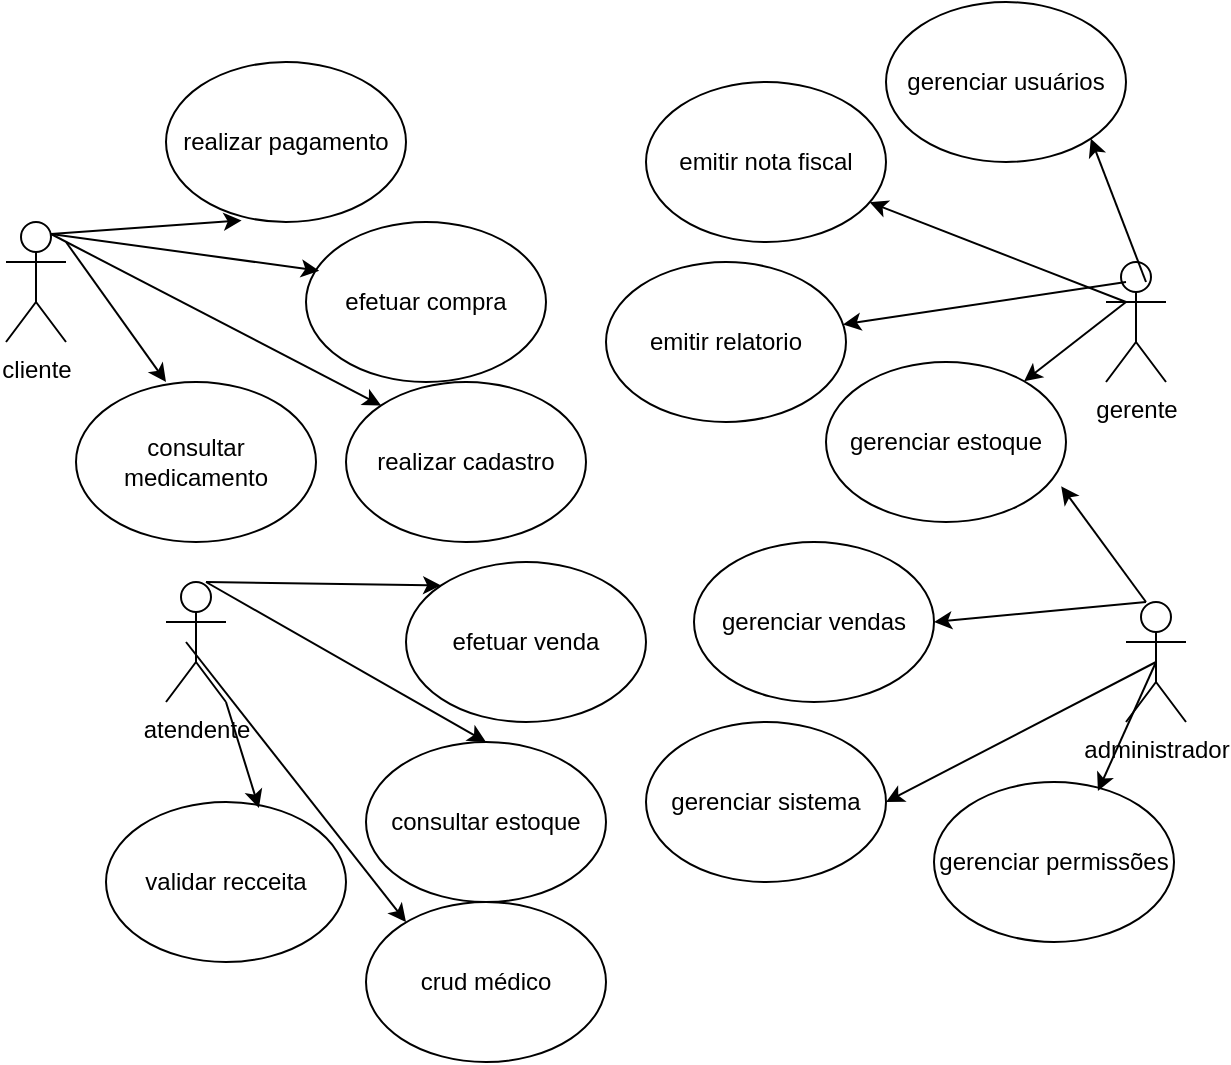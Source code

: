 <mxfile version="26.1.1" pages="2">
  <diagram name="Página-1" id="wROxsZGVEmlXnHqlSQ6z">
    <mxGraphModel dx="1035" dy="1710" grid="1" gridSize="10" guides="1" tooltips="1" connect="1" arrows="1" fold="1" page="1" pageScale="1" pageWidth="827" pageHeight="1169" math="0" shadow="0">
      <root>
        <mxCell id="0" />
        <mxCell id="1" parent="0" />
        <mxCell id="Ynb8AT1KF-mLKlfd4uaw-1" value="administrador" style="shape=umlActor;verticalLabelPosition=bottom;verticalAlign=top;html=1;outlineConnect=0;" vertex="1" parent="1">
          <mxGeometry x="630" y="290" width="30" height="60" as="geometry" />
        </mxCell>
        <mxCell id="Ynb8AT1KF-mLKlfd4uaw-2" value="gerente" style="shape=umlActor;verticalLabelPosition=bottom;verticalAlign=top;html=1;outlineConnect=0;" vertex="1" parent="1">
          <mxGeometry x="620" y="120" width="30" height="60" as="geometry" />
        </mxCell>
        <mxCell id="Ynb8AT1KF-mLKlfd4uaw-3" value="atendente" style="shape=umlActor;verticalLabelPosition=bottom;verticalAlign=top;html=1;outlineConnect=0;" vertex="1" parent="1">
          <mxGeometry x="150" y="280" width="30" height="60" as="geometry" />
        </mxCell>
        <mxCell id="Ynb8AT1KF-mLKlfd4uaw-4" value="cliente" style="shape=umlActor;verticalLabelPosition=bottom;verticalAlign=top;html=1;outlineConnect=0;" vertex="1" parent="1">
          <mxGeometry x="70" y="100" width="30" height="60" as="geometry" />
        </mxCell>
        <mxCell id="Ynb8AT1KF-mLKlfd4uaw-7" value="realizar cadastro" style="ellipse;whiteSpace=wrap;html=1;" vertex="1" parent="1">
          <mxGeometry x="240" y="180" width="120" height="80" as="geometry" />
        </mxCell>
        <mxCell id="Ynb8AT1KF-mLKlfd4uaw-8" value="realizar pagamento" style="ellipse;whiteSpace=wrap;html=1;" vertex="1" parent="1">
          <mxGeometry x="150" y="20" width="120" height="80" as="geometry" />
        </mxCell>
        <mxCell id="Ynb8AT1KF-mLKlfd4uaw-9" value="consultar estoque" style="ellipse;whiteSpace=wrap;html=1;" vertex="1" parent="1">
          <mxGeometry x="250" y="360" width="120" height="80" as="geometry" />
        </mxCell>
        <mxCell id="Ynb8AT1KF-mLKlfd4uaw-10" value="efetuar compra" style="ellipse;whiteSpace=wrap;html=1;" vertex="1" parent="1">
          <mxGeometry x="220" y="100" width="120" height="80" as="geometry" />
        </mxCell>
        <mxCell id="Ynb8AT1KF-mLKlfd4uaw-11" value="efetuar venda" style="ellipse;whiteSpace=wrap;html=1;" vertex="1" parent="1">
          <mxGeometry x="270" y="270" width="120" height="80" as="geometry" />
        </mxCell>
        <mxCell id="Ynb8AT1KF-mLKlfd4uaw-12" value="emitir nota fiscal" style="ellipse;whiteSpace=wrap;html=1;" vertex="1" parent="1">
          <mxGeometry x="390" y="30" width="120" height="80" as="geometry" />
        </mxCell>
        <mxCell id="Ynb8AT1KF-mLKlfd4uaw-13" value="gerenciar estoque" style="ellipse;whiteSpace=wrap;html=1;" vertex="1" parent="1">
          <mxGeometry x="480" y="170" width="120" height="80" as="geometry" />
        </mxCell>
        <mxCell id="Ynb8AT1KF-mLKlfd4uaw-14" value="gerenciar vendas" style="ellipse;whiteSpace=wrap;html=1;" vertex="1" parent="1">
          <mxGeometry x="414" y="260" width="120" height="80" as="geometry" />
        </mxCell>
        <mxCell id="Ynb8AT1KF-mLKlfd4uaw-15" value="emitir relatorio" style="ellipse;whiteSpace=wrap;html=1;" vertex="1" parent="1">
          <mxGeometry x="370" y="120" width="120" height="80" as="geometry" />
        </mxCell>
        <mxCell id="Ynb8AT1KF-mLKlfd4uaw-16" value="gerenciar usuários" style="ellipse;whiteSpace=wrap;html=1;" vertex="1" parent="1">
          <mxGeometry x="510" y="-10" width="120" height="80" as="geometry" />
        </mxCell>
        <mxCell id="Ynb8AT1KF-mLKlfd4uaw-17" value="gerenciar sistema" style="ellipse;whiteSpace=wrap;html=1;" vertex="1" parent="1">
          <mxGeometry x="390" y="350" width="120" height="80" as="geometry" />
        </mxCell>
        <mxCell id="Ynb8AT1KF-mLKlfd4uaw-18" value="gerenciar permissões" style="ellipse;whiteSpace=wrap;html=1;" vertex="1" parent="1">
          <mxGeometry x="534" y="380" width="120" height="80" as="geometry" />
        </mxCell>
        <mxCell id="Ynb8AT1KF-mLKlfd4uaw-21" value="" style="endArrow=classic;html=1;rounded=0;entryX=0.315;entryY=0.99;entryDx=0;entryDy=0;entryPerimeter=0;exitX=0.75;exitY=0.1;exitDx=0;exitDy=0;exitPerimeter=0;" edge="1" parent="1" source="Ynb8AT1KF-mLKlfd4uaw-4" target="Ynb8AT1KF-mLKlfd4uaw-8">
          <mxGeometry width="50" height="50" relative="1" as="geometry">
            <mxPoint x="160" y="120" as="sourcePoint" />
            <mxPoint x="210" y="70" as="targetPoint" />
          </mxGeometry>
        </mxCell>
        <mxCell id="Ynb8AT1KF-mLKlfd4uaw-24" value="" style="endArrow=classic;html=1;rounded=0;entryX=0.055;entryY=0.305;entryDx=0;entryDy=0;entryPerimeter=0;exitX=0.75;exitY=0.1;exitDx=0;exitDy=0;exitPerimeter=0;" edge="1" parent="1" source="Ynb8AT1KF-mLKlfd4uaw-4" target="Ynb8AT1KF-mLKlfd4uaw-10">
          <mxGeometry width="50" height="50" relative="1" as="geometry">
            <mxPoint x="160" y="120" as="sourcePoint" />
            <mxPoint x="210" y="70" as="targetPoint" />
          </mxGeometry>
        </mxCell>
        <mxCell id="Ynb8AT1KF-mLKlfd4uaw-25" value="" style="endArrow=classic;html=1;rounded=0;entryX=0;entryY=0;entryDx=0;entryDy=0;exitX=0.75;exitY=0.1;exitDx=0;exitDy=0;exitPerimeter=0;" edge="1" parent="1" source="Ynb8AT1KF-mLKlfd4uaw-4" target="Ynb8AT1KF-mLKlfd4uaw-7">
          <mxGeometry width="50" height="50" relative="1" as="geometry">
            <mxPoint x="160" y="120" as="sourcePoint" />
            <mxPoint x="210" y="70" as="targetPoint" />
          </mxGeometry>
        </mxCell>
        <mxCell id="Ynb8AT1KF-mLKlfd4uaw-28" value="" style="endArrow=classic;html=1;rounded=0;entryX=0;entryY=0;entryDx=0;entryDy=0;" edge="1" parent="1" target="Ynb8AT1KF-mLKlfd4uaw-11">
          <mxGeometry width="50" height="50" relative="1" as="geometry">
            <mxPoint x="170" y="280" as="sourcePoint" />
            <mxPoint x="220" y="230" as="targetPoint" />
          </mxGeometry>
        </mxCell>
        <mxCell id="Ynb8AT1KF-mLKlfd4uaw-30" value="" style="endArrow=classic;html=1;rounded=0;entryX=0.5;entryY=0;entryDx=0;entryDy=0;" edge="1" parent="1" target="Ynb8AT1KF-mLKlfd4uaw-9">
          <mxGeometry width="50" height="50" relative="1" as="geometry">
            <mxPoint x="170" y="280" as="sourcePoint" />
            <mxPoint x="220" y="230" as="targetPoint" />
          </mxGeometry>
        </mxCell>
        <mxCell id="Ynb8AT1KF-mLKlfd4uaw-32" value="" style="endArrow=classic;html=1;rounded=0;entryX=1;entryY=1;entryDx=0;entryDy=0;" edge="1" parent="1" target="Ynb8AT1KF-mLKlfd4uaw-16">
          <mxGeometry width="50" height="50" relative="1" as="geometry">
            <mxPoint x="640" y="130" as="sourcePoint" />
            <mxPoint x="690" y="80" as="targetPoint" />
          </mxGeometry>
        </mxCell>
        <mxCell id="Ynb8AT1KF-mLKlfd4uaw-33" value="" style="endArrow=classic;html=1;rounded=0;" edge="1" parent="1" target="Ynb8AT1KF-mLKlfd4uaw-12">
          <mxGeometry width="50" height="50" relative="1" as="geometry">
            <mxPoint x="630" y="140" as="sourcePoint" />
            <mxPoint x="680" y="90" as="targetPoint" />
          </mxGeometry>
        </mxCell>
        <mxCell id="Ynb8AT1KF-mLKlfd4uaw-34" value="" style="endArrow=classic;html=1;rounded=0;" edge="1" parent="1" target="Ynb8AT1KF-mLKlfd4uaw-15">
          <mxGeometry width="50" height="50" relative="1" as="geometry">
            <mxPoint x="630" y="130" as="sourcePoint" />
            <mxPoint x="680" y="80" as="targetPoint" />
          </mxGeometry>
        </mxCell>
        <mxCell id="Ynb8AT1KF-mLKlfd4uaw-35" value="" style="endArrow=classic;html=1;rounded=0;" edge="1" parent="1" target="Ynb8AT1KF-mLKlfd4uaw-13">
          <mxGeometry width="50" height="50" relative="1" as="geometry">
            <mxPoint x="630" y="140" as="sourcePoint" />
            <mxPoint x="680" y="90" as="targetPoint" />
          </mxGeometry>
        </mxCell>
        <mxCell id="Ynb8AT1KF-mLKlfd4uaw-36" value="" style="endArrow=classic;html=1;rounded=0;entryX=0.98;entryY=0.777;entryDx=0;entryDy=0;entryPerimeter=0;" edge="1" parent="1" target="Ynb8AT1KF-mLKlfd4uaw-13">
          <mxGeometry width="50" height="50" relative="1" as="geometry">
            <mxPoint x="640" y="290" as="sourcePoint" />
            <mxPoint x="690" y="240" as="targetPoint" />
          </mxGeometry>
        </mxCell>
        <mxCell id="Ynb8AT1KF-mLKlfd4uaw-37" value="" style="endArrow=classic;html=1;rounded=0;entryX=1;entryY=0.5;entryDx=0;entryDy=0;" edge="1" parent="1" target="Ynb8AT1KF-mLKlfd4uaw-14">
          <mxGeometry width="50" height="50" relative="1" as="geometry">
            <mxPoint x="640" y="290" as="sourcePoint" />
            <mxPoint x="690" y="240" as="targetPoint" />
          </mxGeometry>
        </mxCell>
        <mxCell id="Ynb8AT1KF-mLKlfd4uaw-38" value="" style="endArrow=classic;html=1;rounded=0;entryX=1;entryY=0.5;entryDx=0;entryDy=0;exitX=0.5;exitY=0.5;exitDx=0;exitDy=0;exitPerimeter=0;" edge="1" parent="1" source="Ynb8AT1KF-mLKlfd4uaw-1" target="Ynb8AT1KF-mLKlfd4uaw-17">
          <mxGeometry width="50" height="50" relative="1" as="geometry">
            <mxPoint x="645" y="269.289" as="sourcePoint" />
            <mxPoint x="645" y="219.289" as="targetPoint" />
          </mxGeometry>
        </mxCell>
        <mxCell id="Ynb8AT1KF-mLKlfd4uaw-39" value="" style="endArrow=classic;html=1;rounded=0;entryX=0.683;entryY=0.057;entryDx=0;entryDy=0;entryPerimeter=0;exitX=0.5;exitY=0.5;exitDx=0;exitDy=0;exitPerimeter=0;" edge="1" parent="1" source="Ynb8AT1KF-mLKlfd4uaw-1" target="Ynb8AT1KF-mLKlfd4uaw-18">
          <mxGeometry width="50" height="50" relative="1" as="geometry">
            <mxPoint x="640" y="330" as="sourcePoint" />
            <mxPoint x="690" y="280" as="targetPoint" />
          </mxGeometry>
        </mxCell>
        <mxCell id="Ynb8AT1KF-mLKlfd4uaw-40" value="validar recceita" style="ellipse;whiteSpace=wrap;html=1;" vertex="1" parent="1">
          <mxGeometry x="120" y="390" width="120" height="80" as="geometry" />
        </mxCell>
        <mxCell id="Ynb8AT1KF-mLKlfd4uaw-41" value="" style="endArrow=classic;html=1;rounded=0;entryX=0.637;entryY=0.037;entryDx=0;entryDy=0;entryPerimeter=0;" edge="1" parent="1" target="Ynb8AT1KF-mLKlfd4uaw-40">
          <mxGeometry width="50" height="50" relative="1" as="geometry">
            <mxPoint x="180" y="340" as="sourcePoint" />
            <mxPoint x="230" y="290" as="targetPoint" />
          </mxGeometry>
        </mxCell>
        <mxCell id="sHaawA19XRVi5RQ8ZlLN-1" value="consultar medicamento" style="ellipse;whiteSpace=wrap;html=1;" vertex="1" parent="1">
          <mxGeometry x="105" y="180" width="120" height="80" as="geometry" />
        </mxCell>
        <mxCell id="sHaawA19XRVi5RQ8ZlLN-2" value="" style="endArrow=classic;html=1;rounded=0;" edge="1" parent="1">
          <mxGeometry width="50" height="50" relative="1" as="geometry">
            <mxPoint x="100" y="110" as="sourcePoint" />
            <mxPoint x="150" y="180" as="targetPoint" />
          </mxGeometry>
        </mxCell>
        <mxCell id="QTn3faf20NsbDTCO7akl-4" value="" style="endArrow=classic;html=1;rounded=0;" edge="1" parent="1">
          <mxGeometry width="50" height="50" relative="1" as="geometry">
            <mxPoint x="160" y="310" as="sourcePoint" />
            <mxPoint x="270" y="450" as="targetPoint" />
          </mxGeometry>
        </mxCell>
        <mxCell id="QTn3faf20NsbDTCO7akl-5" value="crud médico" style="ellipse;whiteSpace=wrap;html=1;" vertex="1" parent="1">
          <mxGeometry x="250" y="440" width="120" height="80" as="geometry" />
        </mxCell>
      </root>
    </mxGraphModel>
  </diagram>
  <diagram id="AFkSIBsID2ljgIRu77_d" name="Página-2">
    <mxGraphModel dx="1035" dy="541" grid="1" gridSize="10" guides="1" tooltips="1" connect="1" arrows="1" fold="1" page="1" pageScale="1" pageWidth="827" pageHeight="1169" math="0" shadow="0">
      <root>
        <mxCell id="0" />
        <mxCell id="1" parent="0" />
        <mxCell id="E3KpHw5BUl_x4fMCduPc-61" value="&lt;p style=&quot;margin:0px;margin-top:4px;text-align:center;&quot;&gt;&lt;b&gt;Cliente&lt;/b&gt;&lt;/p&gt;&lt;hr size=&quot;1&quot; style=&quot;border-style:solid;&quot;&gt;&lt;p style=&quot;margin:0px;margin-left:4px;&quot;&gt;+ realizarPagamento;int&lt;br&gt;&lt;br&gt;&lt;/p&gt;&lt;hr size=&quot;1&quot; style=&quot;border-style:solid;&quot;&gt;&lt;p style=&quot;margin:0px;margin-left:4px;&quot;&gt;&lt;br&gt;+ ComprarMedicamento():&lt;br&gt;&lt;br&gt;&lt;/p&gt;" style="verticalAlign=top;align=left;overflow=fill;html=1;whiteSpace=wrap;" vertex="1" parent="1">
          <mxGeometry x="50" y="70" width="160" height="110" as="geometry" />
        </mxCell>
        <mxCell id="E3KpHw5BUl_x4fMCduPc-62" value="&lt;p style=&quot;margin:0px;margin-top:4px;text-align:center;&quot;&gt;&lt;b&gt;farmácia&lt;/b&gt;&lt;/p&gt;&lt;hr size=&quot;1&quot; style=&quot;border-style:solid;&quot;&gt;&lt;p style=&quot;margin:0px;margin-left:4px;&quot;&gt;+ id: int&lt;br&gt;+ nome: string&lt;/p&gt;&lt;hr size=&quot;1&quot; style=&quot;border-style:solid;&quot;&gt;&lt;p style=&quot;margin:0px;margin-left:4px;&quot;&gt;+ enviarMedicamento():&lt;/p&gt;" style="verticalAlign=top;align=left;overflow=fill;html=1;whiteSpace=wrap;" vertex="1" parent="1">
          <mxGeometry x="280" y="390" width="160" height="90" as="geometry" />
        </mxCell>
        <mxCell id="E3KpHw5BUl_x4fMCduPc-63" value="&lt;p style=&quot;margin:0px;margin-top:4px;text-align:center;&quot;&gt;&lt;b&gt;Estoque&lt;/b&gt;&lt;/p&gt;&lt;hr size=&quot;1&quot; style=&quot;border-style:solid;&quot;&gt;&lt;p style=&quot;margin:0px;margin-left:4px;&quot;&gt;+ medicamentos: list&lt;br&gt;+ quantidade: int&lt;/p&gt;&lt;hr size=&quot;1&quot; style=&quot;border-style:solid;&quot;&gt;&lt;p style=&quot;margin:0px;margin-left:4px;&quot;&gt;&lt;br&gt;&lt;/p&gt;" style="verticalAlign=top;align=left;overflow=fill;html=1;whiteSpace=wrap;" vertex="1" parent="1">
          <mxGeometry x="460" y="80" width="160" height="65" as="geometry" />
        </mxCell>
        <mxCell id="E3KpHw5BUl_x4fMCduPc-64" value="&lt;p style=&quot;margin:0px;margin-top:4px;text-align:center;&quot;&gt;&lt;b&gt;Atendente&lt;/b&gt;&lt;/p&gt;&lt;hr size=&quot;1&quot; style=&quot;border-style:solid;&quot;&gt;&lt;p style=&quot;margin:0px;margin-left:4px;&quot;&gt;+ id: int&lt;br&gt;+ nome: string&lt;br&gt;+ endereço: string&lt;br&gt;+ email: string&lt;br&gt;+ receitaUsuário: byte&lt;/p&gt;&lt;hr size=&quot;1&quot; style=&quot;border-style:solid;&quot;&gt;&lt;p style=&quot;margin:0px;margin-left:4px;&quot;&gt;+ verificarReceita():&amp;nbsp;&lt;br&gt;+ consultarPendencias():&lt;br&gt;+ consultarEstoque():&lt;/p&gt;" style="verticalAlign=top;align=left;overflow=fill;html=1;whiteSpace=wrap;" vertex="1" parent="1">
          <mxGeometry x="480" y="328" width="160" height="180" as="geometry" />
        </mxCell>
        <mxCell id="E3KpHw5BUl_x4fMCduPc-65" value="&lt;p style=&quot;margin:0px;margin-top:4px;text-align:center;&quot;&gt;&lt;b&gt;Medicamento&lt;/b&gt;&lt;/p&gt;&lt;hr size=&quot;1&quot; style=&quot;border-style:solid;&quot;&gt;&lt;p style=&quot;margin:0px;margin-left:4px;&quot;&gt;+ id: int&lt;br&gt;+ nome: string&lt;br&gt;+ bula: string&lt;br&gt;+ quantidade: int&lt;br&gt;+ receitaUsuário: byte&lt;/p&gt;&lt;hr size=&quot;1&quot; style=&quot;border-style:solid;&quot;&gt;&lt;p style=&quot;margin:0px;margin-left:4px;&quot;&gt;&lt;br&gt;&lt;/p&gt;" style="verticalAlign=top;align=left;overflow=fill;html=1;whiteSpace=wrap;" vertex="1" parent="1">
          <mxGeometry x="270" y="80" width="160" height="110" as="geometry" />
        </mxCell>
        <mxCell id="P-1ofHcxla0r7KEcHBdb-1" value="compra" style="swimlane;fontStyle=1;align=center;verticalAlign=top;childLayout=stackLayout;horizontal=1;startSize=26;horizontalStack=0;resizeParent=1;resizeParentMax=0;resizeLast=0;collapsible=1;marginBottom=0;whiteSpace=wrap;html=1;" vertex="1" parent="1">
          <mxGeometry x="40" y="350" width="160" height="118" as="geometry" />
        </mxCell>
        <mxCell id="P-1ofHcxla0r7KEcHBdb-2" value="+ id: int&lt;br&gt;+ medicamento: string&lt;br&gt;+ quantidade: int&lt;br&gt;+ data: date&lt;br&gt;+ valor total: int" style="text;strokeColor=none;fillColor=none;align=left;verticalAlign=top;spacingLeft=4;spacingRight=4;overflow=hidden;rotatable=0;points=[[0,0.5],[1,0.5]];portConstraint=eastwest;whiteSpace=wrap;html=1;" vertex="1" parent="P-1ofHcxla0r7KEcHBdb-1">
          <mxGeometry y="26" width="160" height="84" as="geometry" />
        </mxCell>
        <mxCell id="P-1ofHcxla0r7KEcHBdb-3" value="" style="line;strokeWidth=1;fillColor=none;align=left;verticalAlign=middle;spacingTop=-1;spacingLeft=3;spacingRight=3;rotatable=0;labelPosition=right;points=[];portConstraint=eastwest;strokeColor=inherit;" vertex="1" parent="P-1ofHcxla0r7KEcHBdb-1">
          <mxGeometry y="110" width="160" height="8" as="geometry" />
        </mxCell>
        <mxCell id="P-1ofHcxla0r7KEcHBdb-5" value="pagamento" style="swimlane;fontStyle=1;align=center;verticalAlign=top;childLayout=stackLayout;horizontal=1;startSize=26;horizontalStack=0;resizeParent=1;resizeParentMax=0;resizeLast=0;collapsible=1;marginBottom=0;whiteSpace=wrap;html=1;" vertex="1" parent="1">
          <mxGeometry x="255" y="250" width="190" height="78" as="geometry" />
        </mxCell>
        <mxCell id="P-1ofHcxla0r7KEcHBdb-6" value="+ valor: int&lt;br&gt;+ formasDePagamento: string" style="text;strokeColor=none;fillColor=none;align=left;verticalAlign=top;spacingLeft=4;spacingRight=4;overflow=hidden;rotatable=0;points=[[0,0.5],[1,0.5]];portConstraint=eastwest;whiteSpace=wrap;html=1;" vertex="1" parent="P-1ofHcxla0r7KEcHBdb-5">
          <mxGeometry y="26" width="190" height="44" as="geometry" />
        </mxCell>
        <mxCell id="P-1ofHcxla0r7KEcHBdb-7" value="" style="line;strokeWidth=1;fillColor=none;align=left;verticalAlign=middle;spacingTop=-1;spacingLeft=3;spacingRight=3;rotatable=0;labelPosition=right;points=[];portConstraint=eastwest;strokeColor=inherit;" vertex="1" parent="P-1ofHcxla0r7KEcHBdb-5">
          <mxGeometry y="70" width="190" height="8" as="geometry" />
        </mxCell>
        <mxCell id="En65stmiZD58TwzZgk6E-1" value="&lt;p style=&quot;margin:0px;margin-top:4px;text-align:center;&quot;&gt;&lt;b&gt;Gerente&lt;/b&gt;&lt;/p&gt;&lt;hr size=&quot;1&quot; style=&quot;border-style:solid;&quot;&gt;&lt;p style=&quot;margin:0px;margin-left:4px;&quot;&gt;&lt;/p&gt;&lt;p style=&quot;margin:0px;margin-left:4px;&quot;&gt;+ gerenciarUsuário():&lt;br&gt;+ gerenciarEstoque():&lt;br&gt;+ emitirRelatório():&lt;br&gt;+ emitirNotaFiscal():&lt;br&gt;&lt;br&gt;&lt;/p&gt;" style="verticalAlign=top;align=left;overflow=fill;html=1;whiteSpace=wrap;" vertex="1" parent="1">
          <mxGeometry x="650" y="90" width="160" height="120" as="geometry" />
        </mxCell>
        <mxCell id="6_cP0PZ5g_mWI9k7SxUx-1" value="&lt;p style=&quot;margin:0px;margin-top:4px;text-align:center;&quot;&gt;&lt;b&gt;Administrador&lt;/b&gt;&lt;/p&gt;&lt;hr size=&quot;1&quot; style=&quot;border-style:solid;&quot;&gt;&lt;p style=&quot;margin:0px;margin-left:4px;&quot;&gt;+ gerenciarVendas():&lt;/p&gt;&lt;p style=&quot;margin:0px;margin-left:4px;&quot;&gt;+ gerenciarSistema():&lt;br&gt;+ gerenciarPermissões():&lt;/p&gt;" style="verticalAlign=top;align=left;overflow=fill;html=1;whiteSpace=wrap;" vertex="1" parent="1">
          <mxGeometry x="660" y="250" width="160" height="90" as="geometry" />
        </mxCell>
        <mxCell id="0Il4uFHmG_ujsT85mdGC-1" value="" style="endArrow=classic;html=1;rounded=0;entryX=0.5;entryY=0;entryDx=0;entryDy=0;exitX=0.435;exitY=0.988;exitDx=0;exitDy=0;exitPerimeter=0;" edge="1" parent="1" source="E3KpHw5BUl_x4fMCduPc-61" target="P-1ofHcxla0r7KEcHBdb-1">
          <mxGeometry width="50" height="50" relative="1" as="geometry">
            <mxPoint x="120" y="270" as="sourcePoint" />
            <mxPoint x="170" y="220" as="targetPoint" />
          </mxGeometry>
        </mxCell>
        <mxCell id="0Il4uFHmG_ujsT85mdGC-2" value="" style="endArrow=classic;html=1;rounded=0;entryX=1;entryY=0.5;entryDx=0;entryDy=0;" edge="1" parent="1" target="E3KpHw5BUl_x4fMCduPc-63">
          <mxGeometry width="50" height="50" relative="1" as="geometry">
            <mxPoint x="650" y="120" as="sourcePoint" />
            <mxPoint x="700" y="70" as="targetPoint" />
          </mxGeometry>
        </mxCell>
        <mxCell id="0Il4uFHmG_ujsT85mdGC-3" value="" style="endArrow=classic;html=1;rounded=0;entryX=0.003;entryY=0.106;entryDx=0;entryDy=0;entryPerimeter=0;" edge="1" parent="1" target="P-1ofHcxla0r7KEcHBdb-6">
          <mxGeometry width="50" height="50" relative="1" as="geometry">
            <mxPoint x="210" y="260" as="sourcePoint" />
            <mxPoint x="260" y="210" as="targetPoint" />
          </mxGeometry>
        </mxCell>
        <mxCell id="0Il4uFHmG_ujsT85mdGC-4" value="" style="endArrow=classic;html=1;rounded=0;entryX=-0.009;entryY=0.389;entryDx=0;entryDy=0;entryPerimeter=0;" edge="1" parent="1" target="E3KpHw5BUl_x4fMCduPc-65">
          <mxGeometry width="50" height="50" relative="1" as="geometry">
            <mxPoint x="210" y="170" as="sourcePoint" />
            <mxPoint x="260" y="120" as="targetPoint" />
          </mxGeometry>
        </mxCell>
        <mxCell id="0Il4uFHmG_ujsT85mdGC-5" value="" style="endArrow=classic;html=1;rounded=0;entryX=0.25;entryY=1;entryDx=0;entryDy=0;" edge="1" parent="1" target="E3KpHw5BUl_x4fMCduPc-63">
          <mxGeometry width="50" height="50" relative="1" as="geometry">
            <mxPoint x="520" y="330" as="sourcePoint" />
            <mxPoint x="570" y="280" as="targetPoint" />
          </mxGeometry>
        </mxCell>
        <mxCell id="0Il4uFHmG_ujsT85mdGC-6" value="" style="endArrow=classic;html=1;rounded=0;entryX=1.027;entryY=-0.073;entryDx=0;entryDy=0;entryPerimeter=0;" edge="1" parent="1" target="P-1ofHcxla0r7KEcHBdb-6">
          <mxGeometry width="50" height="50" relative="1" as="geometry">
            <mxPoint x="650" y="190" as="sourcePoint" />
            <mxPoint x="700" y="140" as="targetPoint" />
          </mxGeometry>
        </mxCell>
        <mxCell id="0Il4uFHmG_ujsT85mdGC-8" value="" style="endArrow=classic;html=1;rounded=0;entryX=0.75;entryY=1;entryDx=0;entryDy=0;" edge="1" parent="1" target="E3KpHw5BUl_x4fMCduPc-61">
          <mxGeometry width="50" height="50" relative="1" as="geometry">
            <mxPoint x="280" y="390" as="sourcePoint" />
            <mxPoint x="330" y="340" as="targetPoint" />
          </mxGeometry>
        </mxCell>
        <mxCell id="0Il4uFHmG_ujsT85mdGC-10" value="" style="endArrow=classic;html=1;rounded=0;entryX=1;entryY=1;entryDx=0;entryDy=0;" edge="1" parent="1" target="E3KpHw5BUl_x4fMCduPc-65">
          <mxGeometry width="50" height="50" relative="1" as="geometry">
            <mxPoint x="660" y="250" as="sourcePoint" />
            <mxPoint x="710" y="200" as="targetPoint" />
          </mxGeometry>
        </mxCell>
        <mxCell id="1QFQPfwyf16I3XE7TKUD-1" value="&lt;p style=&quot;margin:0px;margin-top:4px;text-align:center;&quot;&gt;&lt;b&gt;Medico&lt;/b&gt;&lt;/p&gt;&lt;hr size=&quot;1&quot; style=&quot;border-style:solid;&quot;&gt;&lt;p style=&quot;margin:0px;margin-left:4px;&quot;&gt;+ field: Type&lt;/p&gt;&lt;hr size=&quot;1&quot; style=&quot;border-style:solid;&quot;&gt;&lt;p style=&quot;margin:0px;margin-left:4px;&quot;&gt;+ method(): Type&lt;/p&gt;" style="verticalAlign=top;align=left;overflow=fill;html=1;whiteSpace=wrap;" vertex="1" parent="1">
          <mxGeometry x="690" y="360" width="160" height="90" as="geometry" />
        </mxCell>
      </root>
    </mxGraphModel>
  </diagram>
</mxfile>
